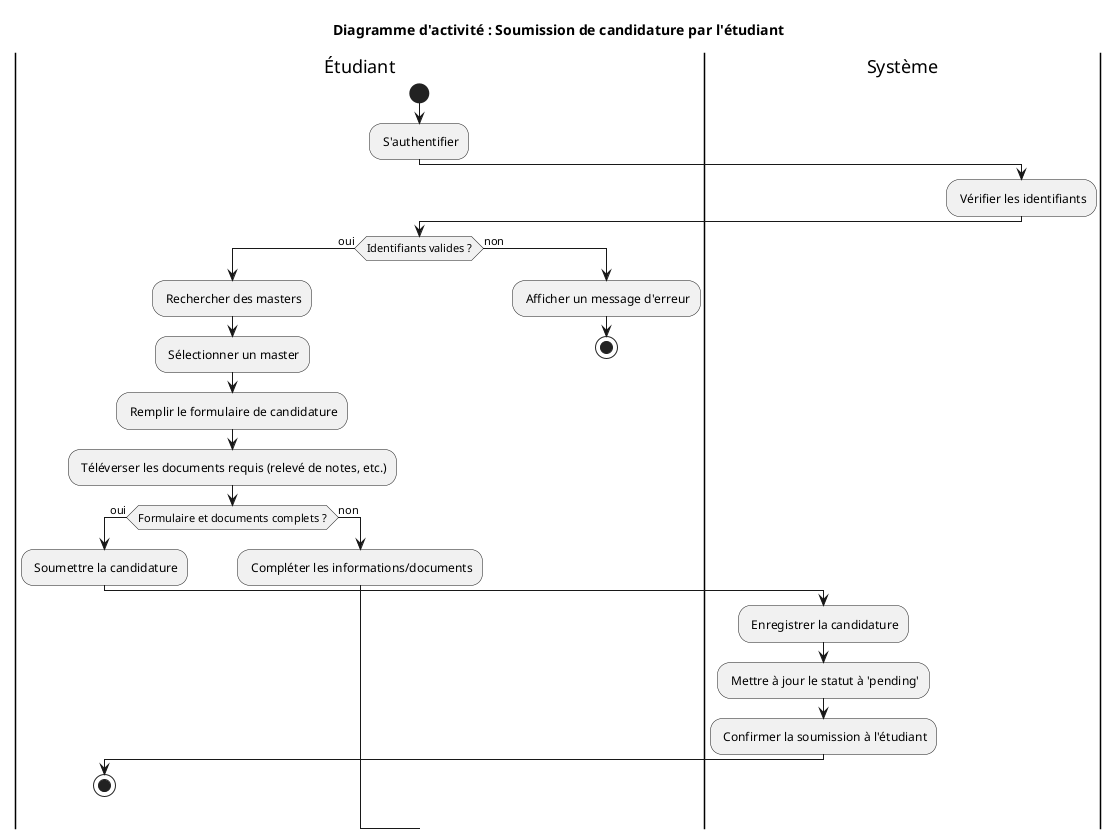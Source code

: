 @startuml StudentApplicationActivity

title Diagramme d'activité : Soumission de candidature par l'étudiant

|Étudiant| 
start
: S'authentifier;

|Système|
: Vérifier les identifiants;

|Étudiant|
if (Identifiants valides ?) then (oui)
  : Rechercher des masters;
  : Sélectionner un master;
  : Remplir le formulaire de candidature;
  : Téléverser les documents requis (relevé de notes, etc.);
  if (Formulaire et documents complets ?) then (oui)
    : Soumettre la candidature;
    |Système|
    : Enregistrer la candidature;
    : Mettre à jour le statut à 'pending';
    : Confirmer la soumission à l'étudiant;
    |Étudiant|
    stop
  else (non)
    : Compléter les informations/documents;
    -> Recommencer à "Remplir le formulaire";
  endif
else (non)
  : Afficher un message d'erreur;
  stop
endif

@enduml


